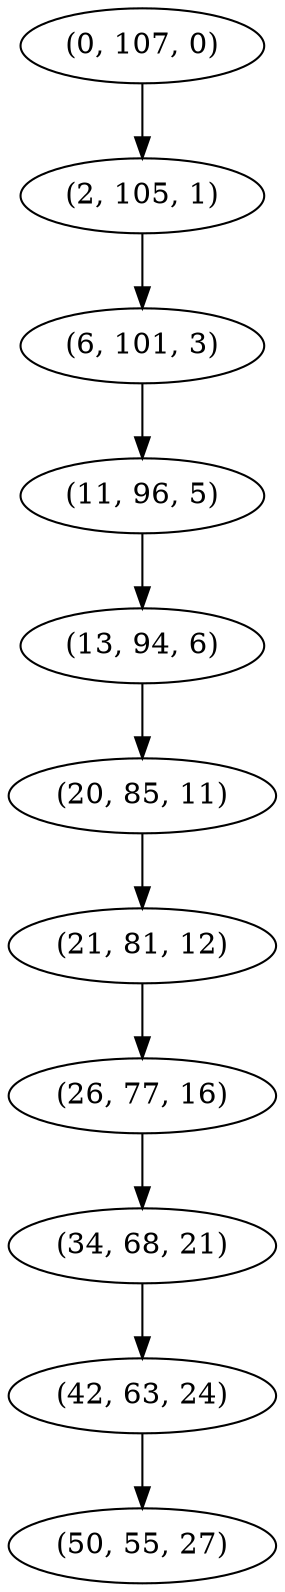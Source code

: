 digraph tree {
    "(0, 107, 0)";
    "(2, 105, 1)";
    "(6, 101, 3)";
    "(11, 96, 5)";
    "(13, 94, 6)";
    "(20, 85, 11)";
    "(21, 81, 12)";
    "(26, 77, 16)";
    "(34, 68, 21)";
    "(42, 63, 24)";
    "(50, 55, 27)";
    "(0, 107, 0)" -> "(2, 105, 1)";
    "(2, 105, 1)" -> "(6, 101, 3)";
    "(6, 101, 3)" -> "(11, 96, 5)";
    "(11, 96, 5)" -> "(13, 94, 6)";
    "(13, 94, 6)" -> "(20, 85, 11)";
    "(20, 85, 11)" -> "(21, 81, 12)";
    "(21, 81, 12)" -> "(26, 77, 16)";
    "(26, 77, 16)" -> "(34, 68, 21)";
    "(34, 68, 21)" -> "(42, 63, 24)";
    "(42, 63, 24)" -> "(50, 55, 27)";
}
